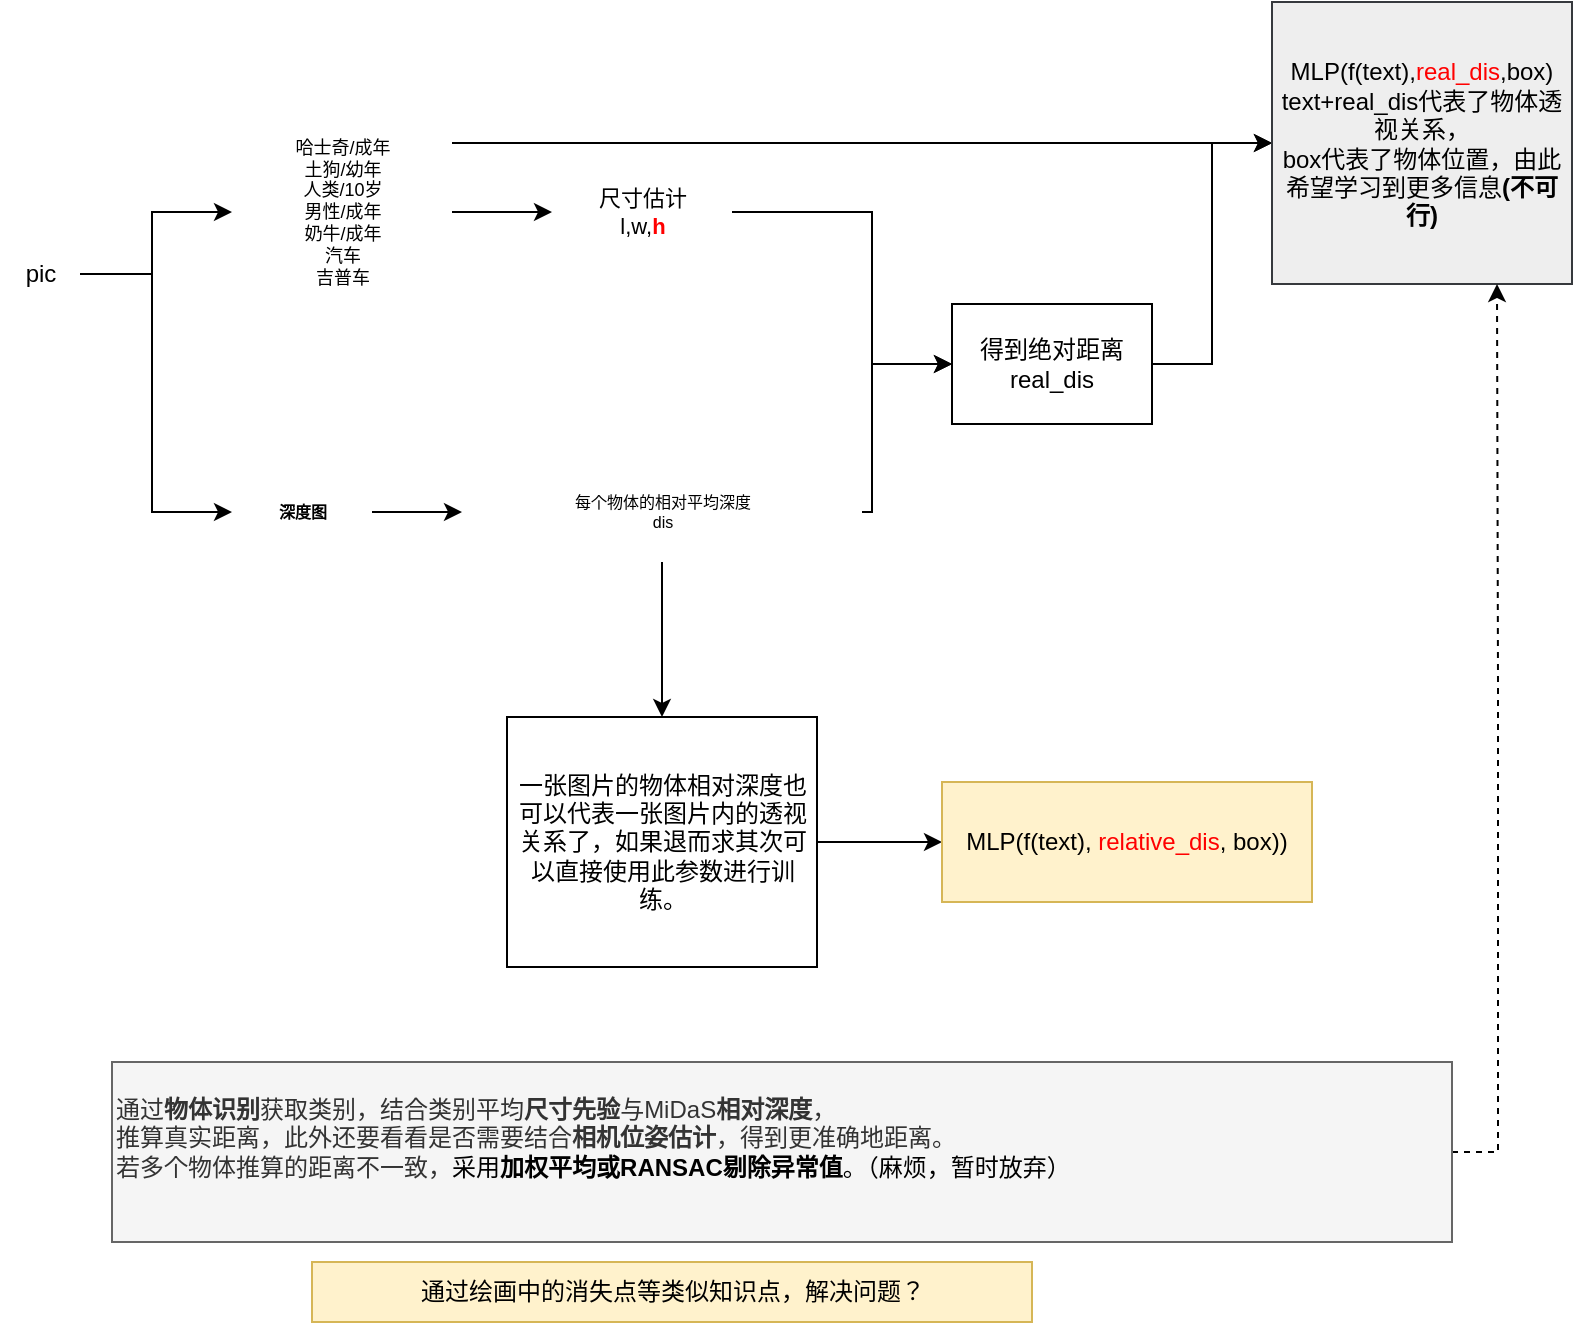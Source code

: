 <mxfile version="26.1.1">
  <diagram name="第 1 页" id="82f60LmP1u0pq9tIpefj">
    <mxGraphModel dx="1386" dy="1924" grid="1" gridSize="10" guides="1" tooltips="1" connect="1" arrows="1" fold="1" page="1" pageScale="1" pageWidth="827" pageHeight="1169" math="0" shadow="0">
      <root>
        <mxCell id="0" />
        <mxCell id="1" parent="0" />
        <mxCell id="mmYBGth3hii7XmsbXvDx-7" value="" style="edgeStyle=orthogonalEdgeStyle;rounded=0;orthogonalLoop=1;jettySize=auto;html=1;" parent="1" source="mmYBGth3hii7XmsbXvDx-5" target="mmYBGth3hii7XmsbXvDx-6" edge="1">
          <mxGeometry relative="1" as="geometry">
            <Array as="points">
              <mxPoint x="100" y="96" />
              <mxPoint x="100" y="65" />
            </Array>
          </mxGeometry>
        </mxCell>
        <mxCell id="mmYBGth3hii7XmsbXvDx-13" value="" style="edgeStyle=orthogonalEdgeStyle;rounded=0;orthogonalLoop=1;jettySize=auto;html=1;" parent="1" source="mmYBGth3hii7XmsbXvDx-5" target="mmYBGth3hii7XmsbXvDx-12" edge="1">
          <mxGeometry relative="1" as="geometry">
            <Array as="points">
              <mxPoint x="100" y="96" />
              <mxPoint x="100" y="215" />
            </Array>
          </mxGeometry>
        </mxCell>
        <mxCell id="mmYBGth3hii7XmsbXvDx-5" value="pic" style="text;html=1;align=center;verticalAlign=middle;resizable=0;points=[];autosize=1;strokeColor=none;fillColor=none;" parent="1" vertex="1">
          <mxGeometry x="24" y="81" width="40" height="30" as="geometry" />
        </mxCell>
        <mxCell id="mmYBGth3hii7XmsbXvDx-9" value="" style="edgeStyle=orthogonalEdgeStyle;rounded=0;orthogonalLoop=1;jettySize=auto;html=1;" parent="1" source="mmYBGth3hii7XmsbXvDx-6" target="mmYBGth3hii7XmsbXvDx-8" edge="1">
          <mxGeometry relative="1" as="geometry" />
        </mxCell>
        <mxCell id="mmYBGth3hii7XmsbXvDx-22" style="edgeStyle=orthogonalEdgeStyle;rounded=0;orthogonalLoop=1;jettySize=auto;html=1;entryX=0;entryY=0.5;entryDx=0;entryDy=0;" parent="1" source="mmYBGth3hii7XmsbXvDx-6" target="mmYBGth3hii7XmsbXvDx-20" edge="1">
          <mxGeometry relative="1" as="geometry">
            <Array as="points">
              <mxPoint x="220" y="30" />
              <mxPoint x="220" y="30" />
            </Array>
          </mxGeometry>
        </mxCell>
        <mxCell id="mmYBGth3hii7XmsbXvDx-6" value="&lt;font&gt;哈士奇/成年&lt;/font&gt;&lt;div&gt;&lt;font&gt;土狗/幼年&lt;/font&gt;&lt;/div&gt;&lt;div&gt;&lt;font&gt;人类/10岁&lt;/font&gt;&lt;/div&gt;&lt;div&gt;&lt;font&gt;男性/成年&lt;/font&gt;&lt;/div&gt;&lt;div&gt;&lt;font&gt;奶牛/成年&lt;/font&gt;&lt;/div&gt;&lt;div&gt;&lt;font&gt;汽车&lt;/font&gt;&lt;/div&gt;&lt;div&gt;&lt;font&gt;吉普车&lt;/font&gt;&lt;/div&gt;" style="text;html=1;align=center;verticalAlign=middle;resizable=0;points=[];autosize=1;strokeColor=none;fillColor=none;fontSize=9;horizontal=1;fontStyle=0;fontFamily=Helvetica;" parent="1" vertex="1">
          <mxGeometry x="140" y="-10" width="110" height="150" as="geometry" />
        </mxCell>
        <mxCell id="mmYBGth3hii7XmsbXvDx-17" value="" style="edgeStyle=orthogonalEdgeStyle;rounded=0;orthogonalLoop=1;jettySize=auto;html=1;entryX=0;entryY=0.5;entryDx=0;entryDy=0;" parent="1" source="mmYBGth3hii7XmsbXvDx-8" target="mmYBGth3hii7XmsbXvDx-16" edge="1">
          <mxGeometry relative="1" as="geometry">
            <Array as="points">
              <mxPoint x="460" y="65" />
              <mxPoint x="460" y="141" />
            </Array>
          </mxGeometry>
        </mxCell>
        <mxCell id="mmYBGth3hii7XmsbXvDx-8" value="尺寸估计&lt;div&gt;l,w,&lt;b&gt;&lt;font style=&quot;color: rgb(255, 0, 0);&quot;&gt;h&lt;/font&gt;&lt;/b&gt;&lt;/div&gt;" style="text;html=1;align=center;verticalAlign=middle;resizable=0;points=[];autosize=1;strokeColor=none;fillColor=none;fontSize=11;" parent="1" vertex="1">
          <mxGeometry x="300" y="40" width="90" height="50" as="geometry" />
        </mxCell>
        <mxCell id="mmYBGth3hii7XmsbXvDx-15" value="" style="edgeStyle=orthogonalEdgeStyle;rounded=0;orthogonalLoop=1;jettySize=auto;html=1;" parent="1" source="mmYBGth3hii7XmsbXvDx-12" target="mmYBGth3hii7XmsbXvDx-14" edge="1">
          <mxGeometry relative="1" as="geometry" />
        </mxCell>
        <mxCell id="mmYBGth3hii7XmsbXvDx-12" value="深度图" style="text;html=1;align=center;verticalAlign=middle;resizable=0;points=[];autosize=1;strokeColor=none;fillColor=none;fontSize=8;fontStyle=1" parent="1" vertex="1">
          <mxGeometry x="140" y="200" width="70" height="30" as="geometry" />
        </mxCell>
        <mxCell id="mmYBGth3hii7XmsbXvDx-18" style="edgeStyle=orthogonalEdgeStyle;rounded=0;orthogonalLoop=1;jettySize=auto;html=1;entryX=0;entryY=0.5;entryDx=0;entryDy=0;" parent="1" source="mmYBGth3hii7XmsbXvDx-14" target="mmYBGth3hii7XmsbXvDx-16" edge="1">
          <mxGeometry relative="1" as="geometry">
            <Array as="points">
              <mxPoint x="460" y="215" />
              <mxPoint x="460" y="141" />
            </Array>
          </mxGeometry>
        </mxCell>
        <mxCell id="mmYBGth3hii7XmsbXvDx-25" value="" style="edgeStyle=orthogonalEdgeStyle;rounded=0;orthogonalLoop=1;jettySize=auto;html=1;" parent="1" source="mmYBGth3hii7XmsbXvDx-14" target="mmYBGth3hii7XmsbXvDx-24" edge="1">
          <mxGeometry relative="1" as="geometry" />
        </mxCell>
        <mxCell id="mmYBGth3hii7XmsbXvDx-14" value="每个物体的相对平均深度&lt;div&gt;dis&lt;/div&gt;" style="text;html=1;align=center;verticalAlign=middle;resizable=0;points=[];autosize=1;strokeColor=none;fillColor=none;fontSize=8;" parent="1" vertex="1">
          <mxGeometry x="255" y="190" width="200" height="50" as="geometry" />
        </mxCell>
        <mxCell id="mmYBGth3hii7XmsbXvDx-23" style="edgeStyle=orthogonalEdgeStyle;rounded=0;orthogonalLoop=1;jettySize=auto;html=1;entryX=0;entryY=0.5;entryDx=0;entryDy=0;" parent="1" source="mmYBGth3hii7XmsbXvDx-16" target="mmYBGth3hii7XmsbXvDx-20" edge="1">
          <mxGeometry relative="1" as="geometry" />
        </mxCell>
        <mxCell id="mmYBGth3hii7XmsbXvDx-16" value="得到绝对距离real_dis" style="whiteSpace=wrap;html=1;" parent="1" vertex="1">
          <mxGeometry x="500" y="111" width="100" height="60" as="geometry" />
        </mxCell>
        <mxCell id="mmYBGth3hii7XmsbXvDx-20" value="MLP(f(text),&lt;font style=&quot;color: rgb(255, 0, 0);&quot;&gt;real_dis&lt;/font&gt;,box)&lt;div&gt;text+real_dis代表了物体透视关系，&lt;/div&gt;&lt;div&gt;box代表了物体位置，由此希望学习到更多信息&lt;b&gt;(不可行)&lt;/b&gt;&lt;/div&gt;" style="whiteSpace=wrap;html=1;fillColor=#eeeeee;strokeColor=#36393d;" parent="1" vertex="1">
          <mxGeometry x="660" y="-40" width="150" height="141" as="geometry" />
        </mxCell>
        <mxCell id="mmYBGth3hii7XmsbXvDx-27" value="" style="edgeStyle=orthogonalEdgeStyle;rounded=0;orthogonalLoop=1;jettySize=auto;html=1;" parent="1" source="mmYBGth3hii7XmsbXvDx-24" target="mmYBGth3hii7XmsbXvDx-26" edge="1">
          <mxGeometry relative="1" as="geometry" />
        </mxCell>
        <mxCell id="mmYBGth3hii7XmsbXvDx-24" value="一张图片的物体相对深度也可以代表一张图片内的透视关系了，如果退而求其次可以直接使用此参数进行训练。" style="whiteSpace=wrap;html=1;" parent="1" vertex="1">
          <mxGeometry x="277.5" y="317.5" width="155" height="125" as="geometry" />
        </mxCell>
        <mxCell id="mmYBGth3hii7XmsbXvDx-26" value="MLP(f(text), &lt;font style=&quot;color: rgb(255, 0, 0);&quot;&gt;relative_dis&lt;/font&gt;, box))" style="whiteSpace=wrap;html=1;fillColor=#fff2cc;strokeColor=#d6b656;" parent="1" vertex="1">
          <mxGeometry x="495" y="350" width="185" height="60" as="geometry" />
        </mxCell>
        <mxCell id="mmYBGth3hii7XmsbXvDx-28" value="通过绘画中的消失点等类似知识点，解决问题？" style="text;html=1;align=center;verticalAlign=middle;resizable=0;points=[];autosize=1;strokeColor=#d6b656;fillColor=#fff2cc;" parent="1" vertex="1">
          <mxGeometry x="180" y="590" width="360" height="30" as="geometry" />
        </mxCell>
        <mxCell id="mmYBGth3hii7XmsbXvDx-30" style="edgeStyle=orthogonalEdgeStyle;rounded=0;orthogonalLoop=1;jettySize=auto;html=1;entryX=0.75;entryY=1;entryDx=0;entryDy=0;dashed=1;" parent="1" source="mmYBGth3hii7XmsbXvDx-29" target="mmYBGth3hii7XmsbXvDx-20" edge="1">
          <mxGeometry relative="1" as="geometry">
            <Array as="points">
              <mxPoint x="773" y="535" />
              <mxPoint x="773" y="301" />
            </Array>
          </mxGeometry>
        </mxCell>
        <mxCell id="mmYBGth3hii7XmsbXvDx-29" value="通过&lt;b&gt;物体识别&lt;/b&gt;获取类别，结合类别平均&lt;b&gt;尺寸先验&lt;/b&gt;与MiDaS&lt;b&gt;相对深度&lt;/b&gt;，&lt;div&gt;推算真实距离，此外还要看看是否需要结合&lt;b&gt;相机位姿估计&lt;/b&gt;，得到更准确地距离。&lt;/div&gt;&lt;div&gt;若多个物体推算的距离不一致，&lt;span style=&quot;background-color: transparent; color: light-dark(rgb(0, 0, 0), rgb(255, 255, 255));&quot;&gt;采用&lt;b&gt;加权平均或RANSAC剔除异常值&lt;/b&gt;。（麻烦，暂时放弃&lt;/span&gt;&lt;span style=&quot;background-color: transparent; color: light-dark(rgb(0, 0, 0), rgb(255, 255, 255));&quot;&gt;）&lt;/span&gt;&lt;/div&gt;&lt;div&gt;&lt;span style=&quot;background-color: transparent; color: light-dark(rgb(0, 0, 0), rgb(255, 255, 255));&quot;&gt;&lt;br&gt;&lt;/span&gt;&lt;/div&gt;" style="text;html=1;align=left;verticalAlign=middle;resizable=0;points=[];autosize=1;strokeColor=#666666;fillColor=#f5f5f5;fontColor=#333333;" parent="1" vertex="1">
          <mxGeometry x="80" y="490" width="670" height="90" as="geometry" />
        </mxCell>
      </root>
    </mxGraphModel>
  </diagram>
</mxfile>
